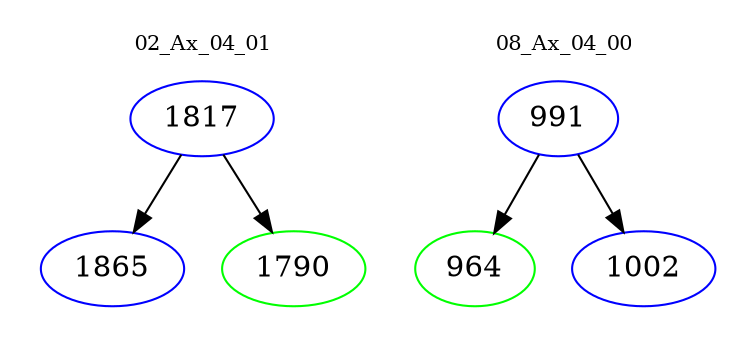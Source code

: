 digraph{
subgraph cluster_0 {
color = white
label = "02_Ax_04_01";
fontsize=10;
T0_1817 [label="1817", color="blue"]
T0_1817 -> T0_1865 [color="black"]
T0_1865 [label="1865", color="blue"]
T0_1817 -> T0_1790 [color="black"]
T0_1790 [label="1790", color="green"]
}
subgraph cluster_1 {
color = white
label = "08_Ax_04_00";
fontsize=10;
T1_991 [label="991", color="blue"]
T1_991 -> T1_964 [color="black"]
T1_964 [label="964", color="green"]
T1_991 -> T1_1002 [color="black"]
T1_1002 [label="1002", color="blue"]
}
}
